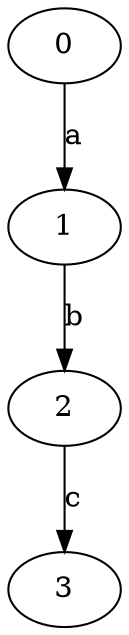 digraph Linear
{
    start = 0;
    final = 3;

    0 -> 1 [label = "a"];
    1 -> 2 [label = "b"];
    2 -> 3 [label = "c"];
}